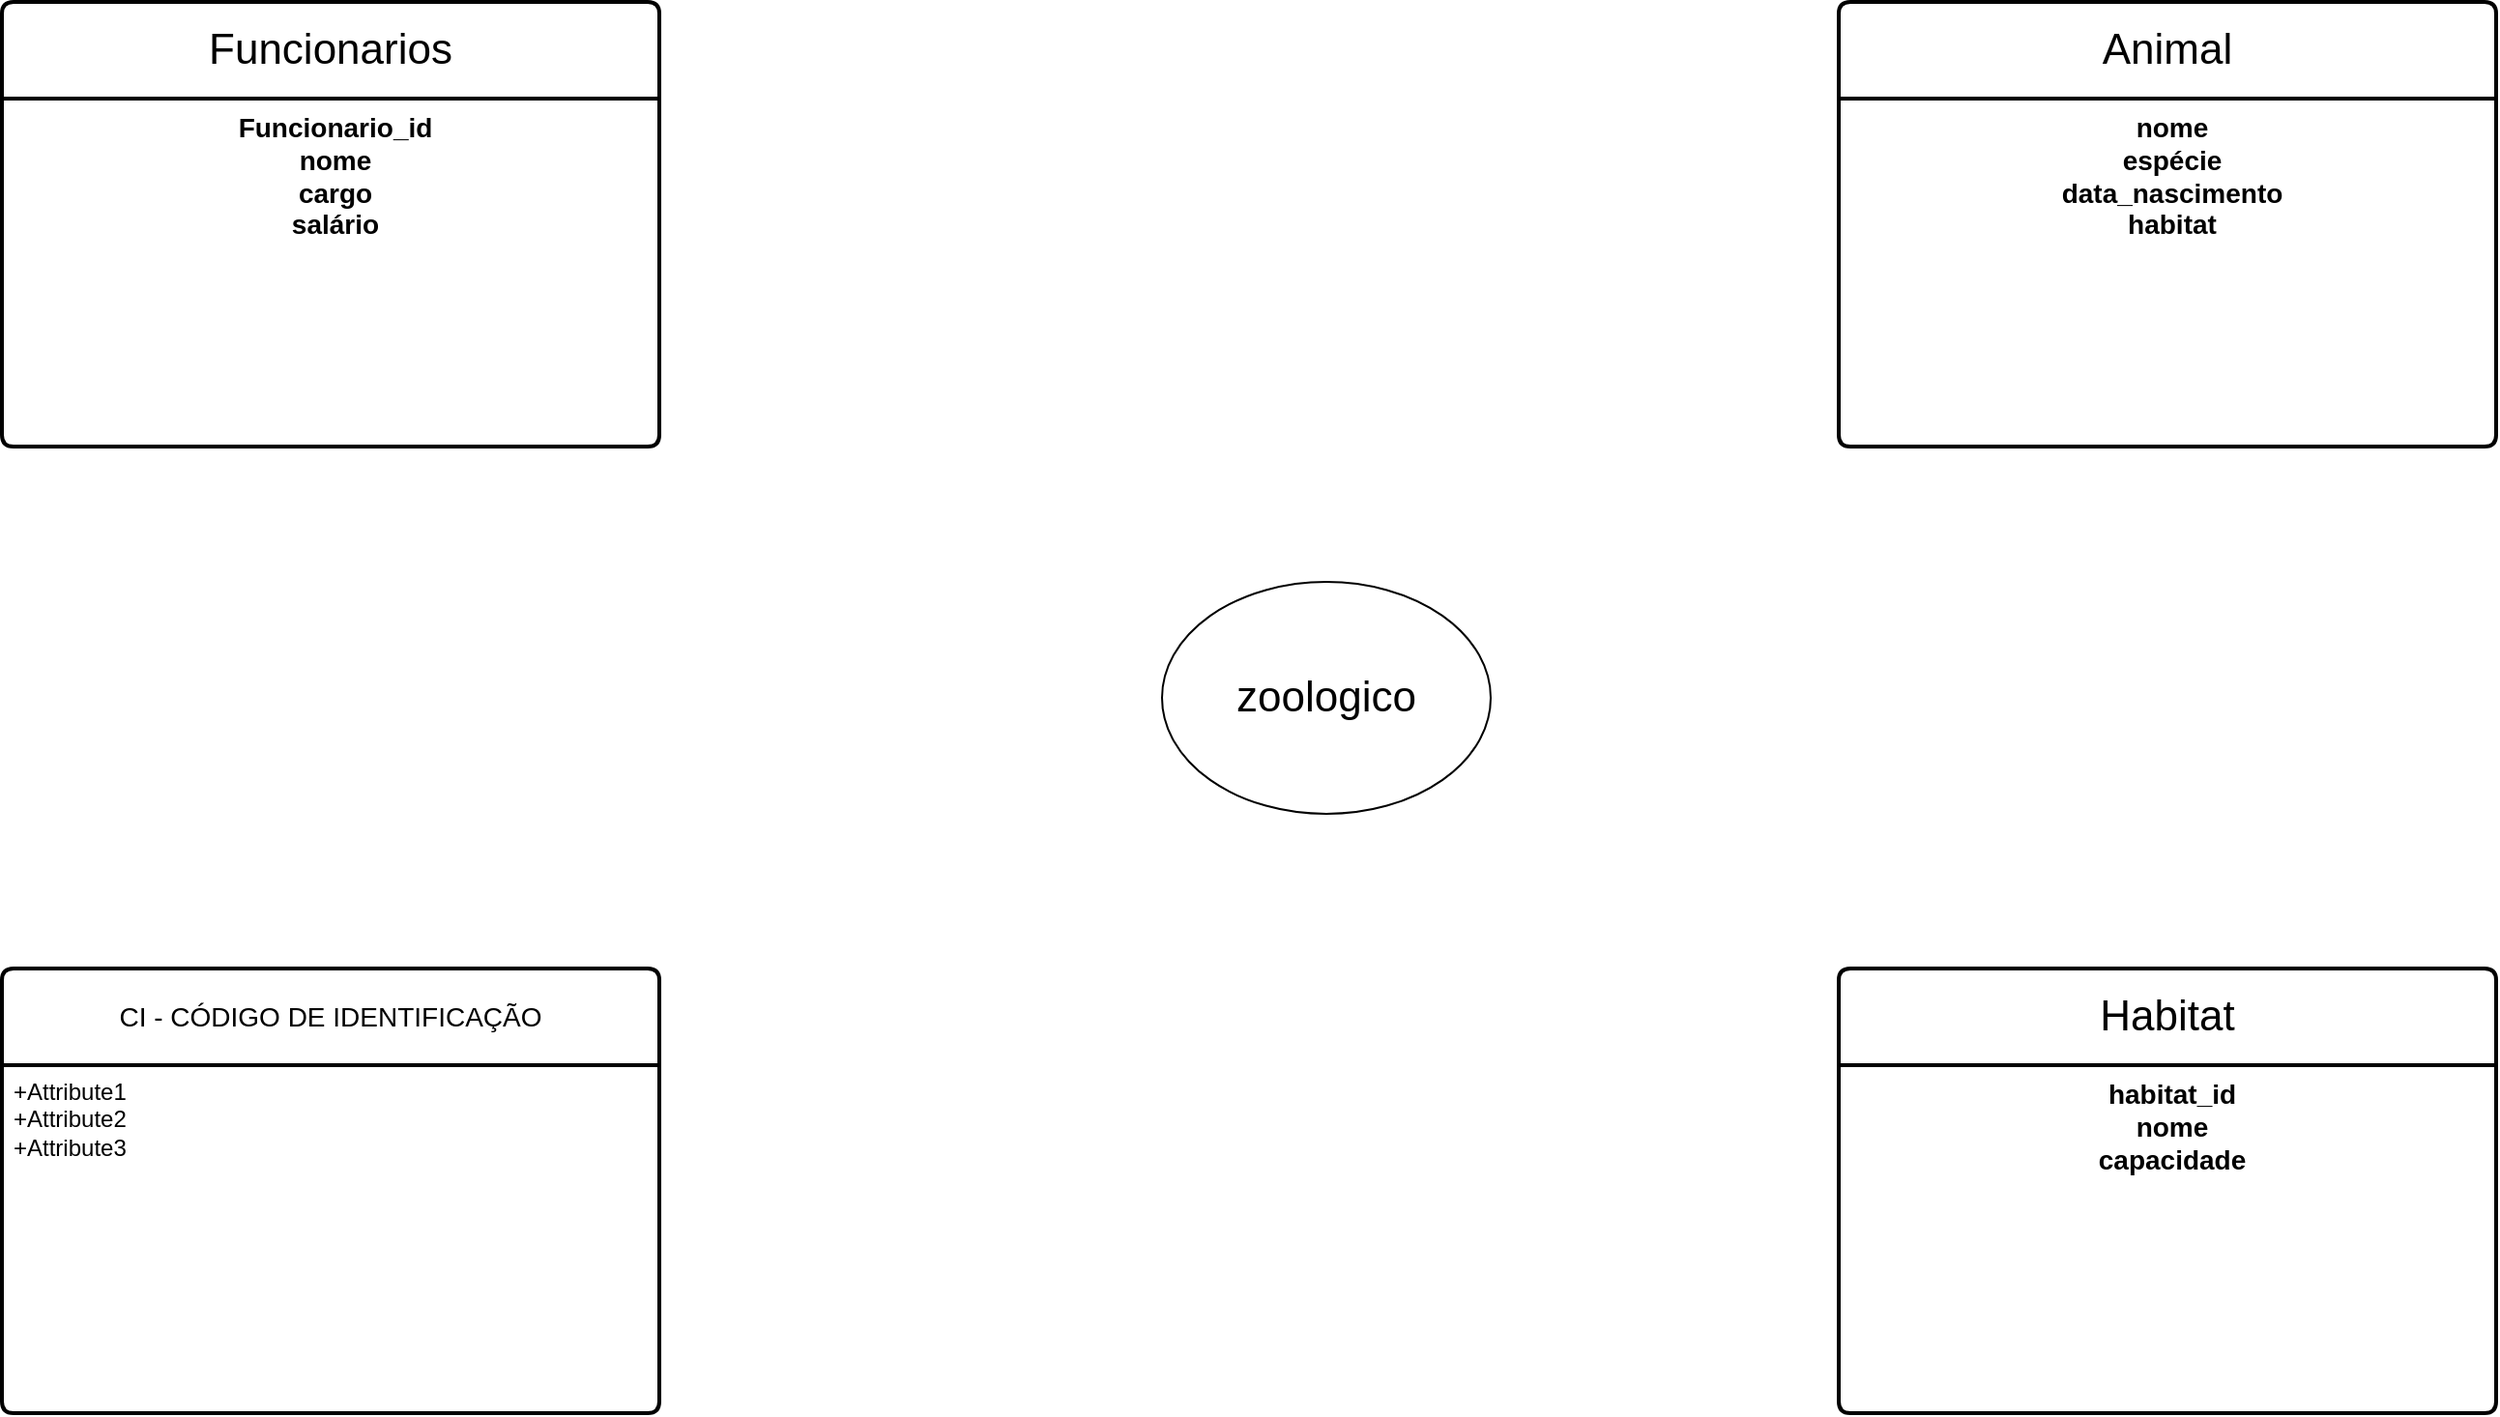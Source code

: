 <mxfile version="23.1.5" type="github">
  <diagram name="Página-1" id="mJLCUhvSLpM9Iwz3uHTD">
    <mxGraphModel dx="2390" dy="1300" grid="1" gridSize="10" guides="1" tooltips="1" connect="1" arrows="1" fold="1" page="1" pageScale="1" pageWidth="827" pageHeight="1169" math="0" shadow="0">
      <root>
        <mxCell id="0" />
        <mxCell id="1" parent="0" />
        <mxCell id="nwRbtmuTJXpdJ-Nork_Q-15" value="&lt;font style=&quot;vertical-align: inherit;&quot;&gt;&lt;font style=&quot;vertical-align: inherit;&quot;&gt;CI - CÓDIGO DE IDENTIFICAÇÃO&lt;/font&gt;&lt;/font&gt;" style="swimlane;childLayout=stackLayout;horizontal=1;startSize=50;horizontalStack=0;rounded=1;fontSize=14;fontStyle=0;strokeWidth=2;resizeParent=0;resizeLast=1;shadow=0;dashed=0;align=center;arcSize=4;whiteSpace=wrap;html=1;" parent="1" vertex="1">
          <mxGeometry x="120" y="640" width="340" height="230" as="geometry" />
        </mxCell>
        <mxCell id="nwRbtmuTJXpdJ-Nork_Q-16" value="+Attribute1&#xa;+Attribute2&#xa;+Attribute3" style="align=left;strokeColor=none;fillColor=none;spacingLeft=4;fontSize=12;verticalAlign=top;resizable=0;rotatable=0;part=1;html=1;" parent="nwRbtmuTJXpdJ-Nork_Q-15" vertex="1">
          <mxGeometry y="50" width="340" height="180" as="geometry" />
        </mxCell>
        <mxCell id="nwRbtmuTJXpdJ-Nork_Q-17" value="&lt;font style=&quot;font-size: 22px;&quot;&gt;Habitat&lt;/font&gt;" style="swimlane;childLayout=stackLayout;horizontal=1;startSize=50;horizontalStack=0;rounded=1;fontSize=14;fontStyle=0;strokeWidth=2;resizeParent=0;resizeLast=1;shadow=0;dashed=0;align=center;arcSize=4;whiteSpace=wrap;html=1;" parent="1" vertex="1">
          <mxGeometry x="1070" y="640" width="340" height="230" as="geometry" />
        </mxCell>
        <mxCell id="nwRbtmuTJXpdJ-Nork_Q-18" value="&lt;b style=&quot;font-size: 14px;&quot;&gt;habitat_id&lt;br&gt;nome&lt;br&gt;capacidade&lt;/b&gt;" style="align=center;strokeColor=none;fillColor=none;spacingLeft=4;fontSize=12;verticalAlign=top;resizable=0;rotatable=0;part=1;html=1;" parent="nwRbtmuTJXpdJ-Nork_Q-17" vertex="1">
          <mxGeometry y="50" width="340" height="180" as="geometry" />
        </mxCell>
        <mxCell id="7Ote9UqceGY05pYptn74-5" value="&lt;font style=&quot;vertical-align: inherit;&quot;&gt;&lt;font style=&quot;vertical-align: inherit; font-size: 22px;&quot;&gt;Funcionarios&lt;/font&gt;&lt;/font&gt;" style="swimlane;childLayout=stackLayout;horizontal=1;startSize=50;horizontalStack=0;rounded=1;fontSize=14;fontStyle=0;strokeWidth=2;resizeParent=0;resizeLast=1;shadow=0;dashed=0;align=center;arcSize=4;whiteSpace=wrap;html=1;" parent="1" vertex="1">
          <mxGeometry x="120" y="140" width="340" height="230" as="geometry" />
        </mxCell>
        <mxCell id="7Ote9UqceGY05pYptn74-6" value="&lt;b style=&quot;font-size: 14px;&quot;&gt;&lt;font style=&quot;vertical-align: inherit; font-size: 14px;&quot;&gt;&lt;font style=&quot;vertical-align: inherit; font-size: 14px;&quot;&gt;&lt;font style=&quot;vertical-align: inherit; font-size: 14px;&quot;&gt;&lt;font style=&quot;vertical-align: inherit; font-size: 14px;&quot;&gt;&lt;font style=&quot;vertical-align: inherit; font-size: 14px;&quot;&gt;&lt;font style=&quot;vertical-align: inherit; font-size: 14px;&quot;&gt;Funcionario_id &lt;/font&gt;&lt;/font&gt;&lt;/font&gt;&lt;/font&gt;&lt;br&gt;&lt;/font&gt;&lt;/font&gt;&lt;font style=&quot;vertical-align: inherit; font-size: 14px;&quot;&gt;&lt;font style=&quot;vertical-align: inherit; font-size: 14px;&quot;&gt;&lt;font style=&quot;vertical-align: inherit; font-size: 14px;&quot;&gt;&lt;font style=&quot;vertical-align: inherit; font-size: 14px;&quot;&gt;&lt;font style=&quot;vertical-align: inherit; font-size: 14px;&quot;&gt;&lt;font style=&quot;vertical-align: inherit; font-size: 14px;&quot;&gt;nome &lt;/font&gt;&lt;/font&gt;&lt;/font&gt;&lt;/font&gt;&lt;br&gt;&lt;/font&gt;&lt;/font&gt;&lt;font style=&quot;vertical-align: inherit; font-size: 14px;&quot;&gt;&lt;font style=&quot;vertical-align: inherit; font-size: 14px;&quot;&gt;&lt;font style=&quot;vertical-align: inherit; font-size: 14px;&quot;&gt;&lt;font style=&quot;vertical-align: inherit; font-size: 14px;&quot;&gt;&lt;font style=&quot;vertical-align: inherit; font-size: 14px;&quot;&gt;&lt;font style=&quot;vertical-align: inherit; font-size: 14px;&quot;&gt;cargo &lt;/font&gt;&lt;/font&gt;&lt;/font&gt;&lt;/font&gt;&lt;br&gt;&lt;div style=&quot;&quot;&gt;&lt;span data-darkreader-inline-color=&quot;&quot; data-darkreader-inline-bgcolor=&quot;&quot; style=&quot;background-color: initial; color: rgb(0, 0, 0); --darkreader-inline-bgcolor: initial; --darkreader-inline-color: #181a1b;&quot;&gt;&lt;font style=&quot;vertical-align: inherit; font-size: 14px;&quot;&gt;&lt;font style=&quot;vertical-align: inherit; font-size: 14px;&quot;&gt;salário&lt;/font&gt;&lt;/font&gt;&lt;/span&gt;&lt;/div&gt;&lt;/font&gt;&lt;/font&gt;&lt;/b&gt;" style="align=center;strokeColor=none;fillColor=none;spacingLeft=4;fontSize=12;verticalAlign=top;resizable=0;rotatable=0;part=1;html=1;" parent="7Ote9UqceGY05pYptn74-5" vertex="1">
          <mxGeometry y="50" width="340" height="180" as="geometry" />
        </mxCell>
        <mxCell id="7Ote9UqceGY05pYptn74-7" value="&lt;font style=&quot;vertical-align: inherit;&quot;&gt;&lt;font style=&quot;vertical-align: inherit;&quot;&gt;&lt;font style=&quot;font-size: 22px;&quot;&gt;Animal&lt;/font&gt;&lt;br&gt;&lt;/font&gt;&lt;/font&gt;" style="swimlane;childLayout=stackLayout;horizontal=1;startSize=50;horizontalStack=0;rounded=1;fontSize=14;fontStyle=0;strokeWidth=2;resizeParent=0;resizeLast=1;shadow=0;dashed=0;align=center;arcSize=4;whiteSpace=wrap;html=1;" parent="1" vertex="1">
          <mxGeometry x="1070" y="140" width="340" height="230" as="geometry" />
        </mxCell>
        <mxCell id="7Ote9UqceGY05pYptn74-8" value="&lt;font style=&quot;vertical-align: inherit;&quot;&gt;&lt;font style=&quot;vertical-align: inherit; font-size: 14px;&quot;&gt;&lt;b&gt;nome&lt;br&gt;espécie&lt;br&gt;data_nascimento&lt;br&gt;habitat&lt;br&gt;&lt;/b&gt;&lt;br&gt;&lt;/font&gt;&lt;/font&gt;" style="align=center;strokeColor=none;fillColor=none;spacingLeft=4;fontSize=12;verticalAlign=top;resizable=0;rotatable=0;part=1;html=1;" parent="7Ote9UqceGY05pYptn74-7" vertex="1">
          <mxGeometry y="50" width="340" height="180" as="geometry" />
        </mxCell>
        <mxCell id="0fqGG09Q6Yx_gmdvGqQo-5" value="&lt;font style=&quot;font-size: 22px;&quot;&gt;zoologico&lt;/font&gt;" style="ellipse;whiteSpace=wrap;html=1;" vertex="1" parent="1">
          <mxGeometry x="720" y="440" width="170" height="120" as="geometry" />
        </mxCell>
      </root>
    </mxGraphModel>
  </diagram>
</mxfile>
